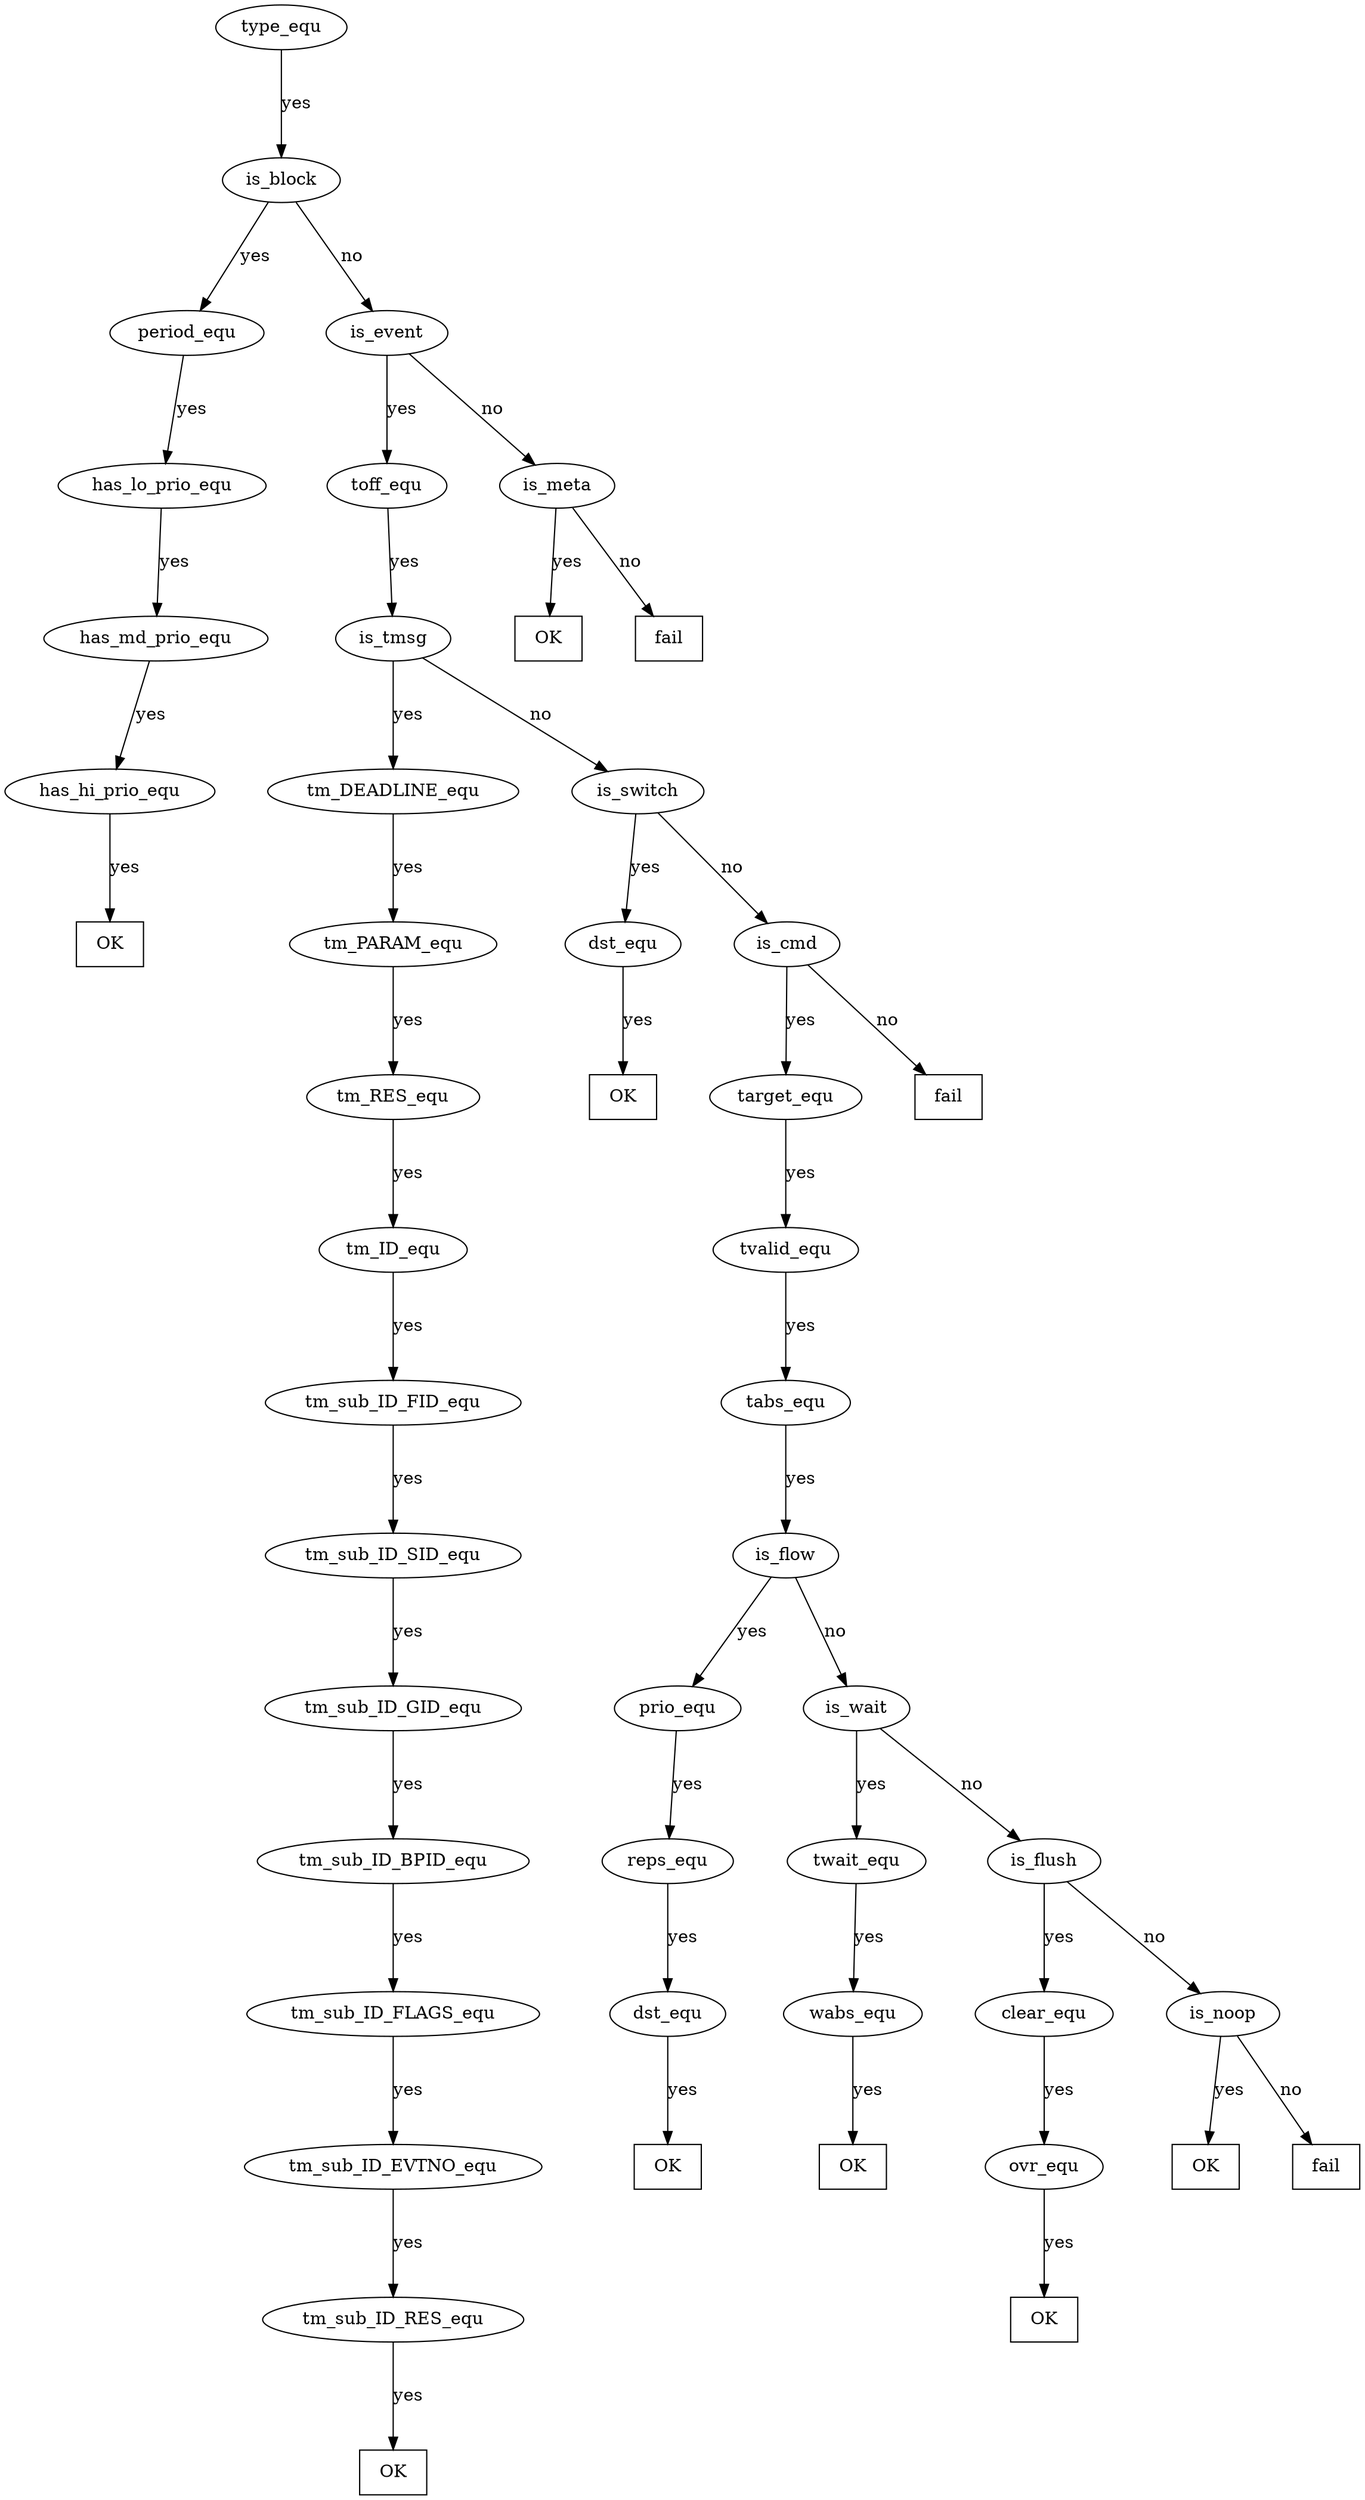 digraph G {
name="attrib_comp_tree"
graph [rankdir=TB nodesep=0.6 mindist=1.0 ranksep=1.0 overlap=false]
node [style=filled fillcolor=white color=black]
dst_equ_switch [label=dst_equ]
edge [label=yes]
type_equ -> is_block -> period_equ -> has_lo_prio_equ -> has_md_prio_equ -> has_hi_prio_equ
is_event -> toff_equ -> is_tmsg -> tm_DEADLINE_equ -> tm_PARAM_equ -> tm_RES_equ -> tm_ID_equ
-> tm_sub_ID_FID_equ -> tm_sub_ID_SID_equ -> tm_sub_ID_GID_equ -> tm_sub_ID_BPID_equ -> tm_sub_ID_FLAGS_equ  -> tm_sub_ID_EVTNO_equ -> tm_sub_ID_RES_equ
is_cmd -> target_equ -> tvalid_equ -> tabs_equ
tabs_equ -> is_flow -> prio_equ -> reps_equ -> dst_equ
is_switch -> dst_equ_switch
is_wait -> twait_equ -> wabs_equ
is_flush -> clear_equ -> ovr_equ
edge [label=no]
is_tmsg -> is_switch
is_switch -> is_cmd
is_wait -> is_flush
is_block -> is_event
is_event -> is_meta
is_flow -> is_wait
is_flush -> is_noop
node [style=filled fillcolor=white color=black shape=rectangle label=OK]
edge [label=yes]
is_meta -> OK_meta
has_hi_prio_equ -> OK_block
tm_sub_ID_RES_equ -> OK_tmsg_sub_id
dst_equ_switch -> OK_dst_equ_switch
dst_equ -> OK_dst_equ
wabs_equ -> OK_wabs_equ
ovr_equ -> OK_ovr_equ
is_noop -> OK_noop
node [style=filled fillcolor=white color=black shape=rectangle label=fail]
edge [label=no]
is_cmd -> FAIL_cmd
is_meta -> FAIL_meta
is_noop -> FAIL_noop
}
